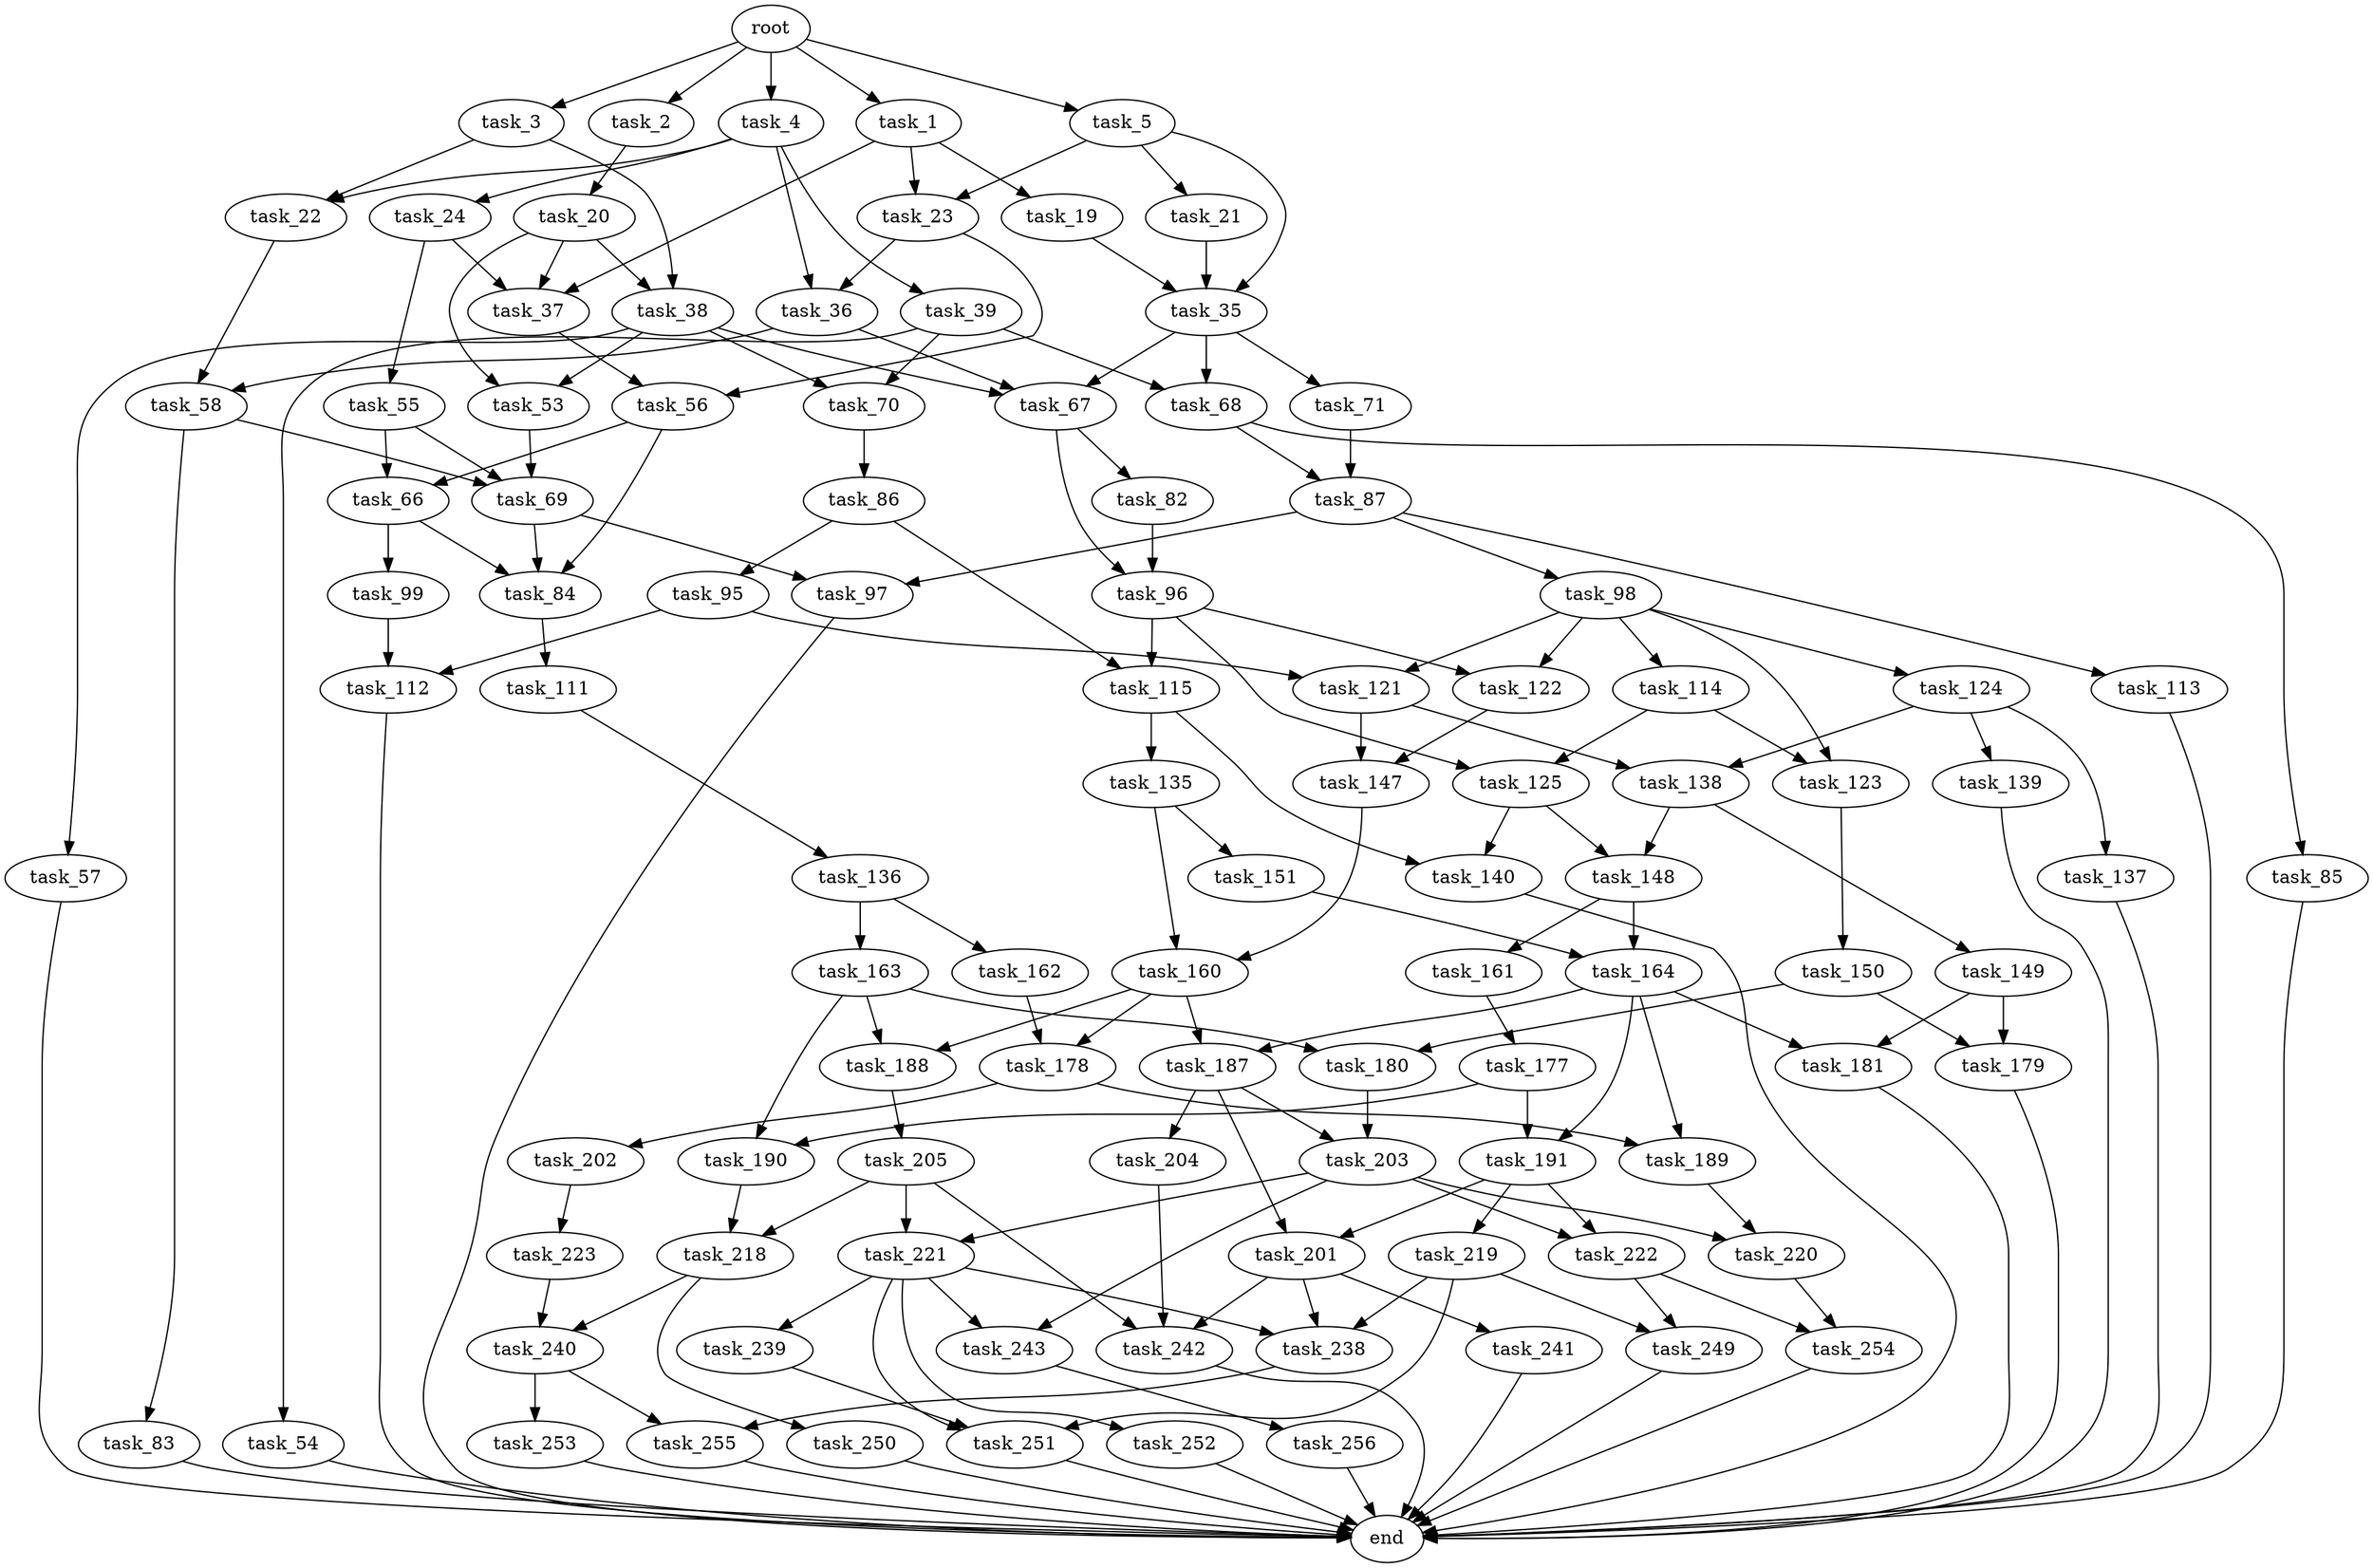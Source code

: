 digraph G {
  root [size="0.000000"];
  task_1 [size="2458433433.000000"];
  task_2 [size="18053660741.000000"];
  task_3 [size="28991029248.000000"];
  task_4 [size="17098942684.000000"];
  task_5 [size="134217728000.000000"];
  task_19 [size="818846504450.000000"];
  task_23 [size="207047947735.000000"];
  task_37 [size="28991029248.000000"];
  task_20 [size="474001330005.000000"];
  task_22 [size="974785944015.000000"];
  task_38 [size="766358878.000000"];
  task_24 [size="8589934592.000000"];
  task_36 [size="368293445632.000000"];
  task_39 [size="13437458416.000000"];
  task_21 [size="18229229248.000000"];
  task_35 [size="1069658054444.000000"];
  task_53 [size="30404771383.000000"];
  task_58 [size="1714368642.000000"];
  task_56 [size="1156321377.000000"];
  task_55 [size="782757789696.000000"];
  task_67 [size="11329486762.000000"];
  task_68 [size="3082082556.000000"];
  task_71 [size="368293445632.000000"];
  task_57 [size="28991029248.000000"];
  task_70 [size="368293445632.000000"];
  task_54 [size="549755813888.000000"];
  task_69 [size="59984962218.000000"];
  end [size="0.000000"];
  task_66 [size="38096641961.000000"];
  task_84 [size="181767520252.000000"];
  task_83 [size="231928233984.000000"];
  task_99 [size="1163247987.000000"];
  task_82 [size="368293445632.000000"];
  task_96 [size="4011999684.000000"];
  task_85 [size="398201953330.000000"];
  task_87 [size="15259776732.000000"];
  task_97 [size="368293445632.000000"];
  task_86 [size="368293445632.000000"];
  task_111 [size="547088506291.000000"];
  task_95 [size="351106641393.000000"];
  task_115 [size="68719476736.000000"];
  task_98 [size="13371049425.000000"];
  task_113 [size="25648753731.000000"];
  task_112 [size="45352124434.000000"];
  task_121 [size="1073741824000.000000"];
  task_122 [size="25165897297.000000"];
  task_125 [size="12339130001.000000"];
  task_114 [size="28991029248.000000"];
  task_123 [size="11180771217.000000"];
  task_124 [size="34485984341.000000"];
  task_136 [size="134217728000.000000"];
  task_135 [size="862676963340.000000"];
  task_140 [size="190346542452.000000"];
  task_138 [size="10695177714.000000"];
  task_147 [size="253884807455.000000"];
  task_150 [size="101629979995.000000"];
  task_137 [size="1628742720.000000"];
  task_139 [size="80667834006.000000"];
  task_148 [size="33774804706.000000"];
  task_151 [size="1073741824000.000000"];
  task_160 [size="28991029248.000000"];
  task_162 [size="839269081.000000"];
  task_163 [size="159613291439.000000"];
  task_149 [size="1598420762.000000"];
  task_161 [size="67101684272.000000"];
  task_164 [size="231928233984.000000"];
  task_179 [size="631768961750.000000"];
  task_181 [size="368293445632.000000"];
  task_180 [size="1039095776.000000"];
  task_178 [size="139017792153.000000"];
  task_187 [size="13886778983.000000"];
  task_188 [size="167046064104.000000"];
  task_177 [size="8589934592.000000"];
  task_190 [size="8589934592.000000"];
  task_189 [size="549755813888.000000"];
  task_191 [size="1120213642.000000"];
  task_202 [size="2563877706.000000"];
  task_203 [size="8589934592.000000"];
  task_201 [size="2567085600.000000"];
  task_204 [size="368293445632.000000"];
  task_205 [size="15840119855.000000"];
  task_220 [size="782757789696.000000"];
  task_218 [size="52890609852.000000"];
  task_219 [size="6798643120.000000"];
  task_222 [size="166225593092.000000"];
  task_238 [size="8589934592.000000"];
  task_241 [size="282701985852.000000"];
  task_242 [size="488929226698.000000"];
  task_223 [size="782757789696.000000"];
  task_221 [size="1588187915.000000"];
  task_243 [size="8589934592.000000"];
  task_240 [size="1073741824000.000000"];
  task_250 [size="65591806618.000000"];
  task_249 [size="21527896492.000000"];
  task_251 [size="68719476736.000000"];
  task_254 [size="28991029248.000000"];
  task_239 [size="12572621066.000000"];
  task_252 [size="1080300885502.000000"];
  task_255 [size="1073741824000.000000"];
  task_253 [size="549755813888.000000"];
  task_256 [size="18382675880.000000"];

  root -> task_1 [size="1.000000"];
  root -> task_2 [size="1.000000"];
  root -> task_3 [size="1.000000"];
  root -> task_4 [size="1.000000"];
  root -> task_5 [size="1.000000"];
  task_1 -> task_19 [size="301989888.000000"];
  task_1 -> task_23 [size="301989888.000000"];
  task_1 -> task_37 [size="301989888.000000"];
  task_2 -> task_20 [size="838860800.000000"];
  task_3 -> task_22 [size="75497472.000000"];
  task_3 -> task_38 [size="75497472.000000"];
  task_4 -> task_22 [size="411041792.000000"];
  task_4 -> task_24 [size="411041792.000000"];
  task_4 -> task_36 [size="411041792.000000"];
  task_4 -> task_39 [size="411041792.000000"];
  task_5 -> task_21 [size="209715200.000000"];
  task_5 -> task_23 [size="209715200.000000"];
  task_5 -> task_35 [size="209715200.000000"];
  task_19 -> task_35 [size="838860800.000000"];
  task_23 -> task_36 [size="679477248.000000"];
  task_23 -> task_56 [size="679477248.000000"];
  task_37 -> task_56 [size="75497472.000000"];
  task_20 -> task_37 [size="679477248.000000"];
  task_20 -> task_38 [size="679477248.000000"];
  task_20 -> task_53 [size="679477248.000000"];
  task_22 -> task_58 [size="838860800.000000"];
  task_38 -> task_53 [size="33554432.000000"];
  task_38 -> task_57 [size="33554432.000000"];
  task_38 -> task_67 [size="33554432.000000"];
  task_38 -> task_70 [size="33554432.000000"];
  task_24 -> task_37 [size="33554432.000000"];
  task_24 -> task_55 [size="33554432.000000"];
  task_36 -> task_58 [size="411041792.000000"];
  task_36 -> task_67 [size="411041792.000000"];
  task_39 -> task_54 [size="536870912.000000"];
  task_39 -> task_68 [size="536870912.000000"];
  task_39 -> task_70 [size="536870912.000000"];
  task_21 -> task_35 [size="679477248.000000"];
  task_35 -> task_67 [size="838860800.000000"];
  task_35 -> task_68 [size="838860800.000000"];
  task_35 -> task_71 [size="838860800.000000"];
  task_53 -> task_69 [size="33554432.000000"];
  task_58 -> task_69 [size="33554432.000000"];
  task_58 -> task_83 [size="33554432.000000"];
  task_56 -> task_66 [size="75497472.000000"];
  task_56 -> task_84 [size="75497472.000000"];
  task_55 -> task_66 [size="679477248.000000"];
  task_55 -> task_69 [size="679477248.000000"];
  task_67 -> task_82 [size="209715200.000000"];
  task_67 -> task_96 [size="209715200.000000"];
  task_68 -> task_85 [size="209715200.000000"];
  task_68 -> task_87 [size="209715200.000000"];
  task_71 -> task_87 [size="411041792.000000"];
  task_57 -> end [size="1.000000"];
  task_70 -> task_86 [size="411041792.000000"];
  task_54 -> end [size="1.000000"];
  task_69 -> task_84 [size="209715200.000000"];
  task_69 -> task_97 [size="209715200.000000"];
  task_66 -> task_84 [size="679477248.000000"];
  task_66 -> task_99 [size="679477248.000000"];
  task_84 -> task_111 [size="209715200.000000"];
  task_83 -> end [size="1.000000"];
  task_99 -> task_112 [size="33554432.000000"];
  task_82 -> task_96 [size="411041792.000000"];
  task_96 -> task_115 [size="75497472.000000"];
  task_96 -> task_122 [size="75497472.000000"];
  task_96 -> task_125 [size="75497472.000000"];
  task_85 -> end [size="1.000000"];
  task_87 -> task_97 [size="536870912.000000"];
  task_87 -> task_98 [size="536870912.000000"];
  task_87 -> task_113 [size="536870912.000000"];
  task_97 -> end [size="1.000000"];
  task_86 -> task_95 [size="411041792.000000"];
  task_86 -> task_115 [size="411041792.000000"];
  task_111 -> task_136 [size="411041792.000000"];
  task_95 -> task_112 [size="411041792.000000"];
  task_95 -> task_121 [size="411041792.000000"];
  task_115 -> task_135 [size="134217728.000000"];
  task_115 -> task_140 [size="134217728.000000"];
  task_98 -> task_114 [size="411041792.000000"];
  task_98 -> task_121 [size="411041792.000000"];
  task_98 -> task_122 [size="411041792.000000"];
  task_98 -> task_123 [size="411041792.000000"];
  task_98 -> task_124 [size="411041792.000000"];
  task_113 -> end [size="1.000000"];
  task_112 -> end [size="1.000000"];
  task_121 -> task_138 [size="838860800.000000"];
  task_121 -> task_147 [size="838860800.000000"];
  task_122 -> task_147 [size="838860800.000000"];
  task_125 -> task_140 [size="33554432.000000"];
  task_125 -> task_148 [size="33554432.000000"];
  task_114 -> task_123 [size="75497472.000000"];
  task_114 -> task_125 [size="75497472.000000"];
  task_123 -> task_150 [size="411041792.000000"];
  task_124 -> task_137 [size="838860800.000000"];
  task_124 -> task_138 [size="838860800.000000"];
  task_124 -> task_139 [size="838860800.000000"];
  task_136 -> task_162 [size="209715200.000000"];
  task_136 -> task_163 [size="209715200.000000"];
  task_135 -> task_151 [size="838860800.000000"];
  task_135 -> task_160 [size="838860800.000000"];
  task_140 -> end [size="1.000000"];
  task_138 -> task_148 [size="679477248.000000"];
  task_138 -> task_149 [size="679477248.000000"];
  task_147 -> task_160 [size="679477248.000000"];
  task_150 -> task_179 [size="75497472.000000"];
  task_150 -> task_180 [size="75497472.000000"];
  task_137 -> end [size="1.000000"];
  task_139 -> end [size="1.000000"];
  task_148 -> task_161 [size="838860800.000000"];
  task_148 -> task_164 [size="838860800.000000"];
  task_151 -> task_164 [size="838860800.000000"];
  task_160 -> task_178 [size="75497472.000000"];
  task_160 -> task_187 [size="75497472.000000"];
  task_160 -> task_188 [size="75497472.000000"];
  task_162 -> task_178 [size="75497472.000000"];
  task_163 -> task_180 [size="209715200.000000"];
  task_163 -> task_188 [size="209715200.000000"];
  task_163 -> task_190 [size="209715200.000000"];
  task_149 -> task_179 [size="134217728.000000"];
  task_149 -> task_181 [size="134217728.000000"];
  task_161 -> task_177 [size="75497472.000000"];
  task_164 -> task_181 [size="301989888.000000"];
  task_164 -> task_187 [size="301989888.000000"];
  task_164 -> task_189 [size="301989888.000000"];
  task_164 -> task_191 [size="301989888.000000"];
  task_179 -> end [size="1.000000"];
  task_181 -> end [size="1.000000"];
  task_180 -> task_203 [size="33554432.000000"];
  task_178 -> task_189 [size="209715200.000000"];
  task_178 -> task_202 [size="209715200.000000"];
  task_187 -> task_201 [size="411041792.000000"];
  task_187 -> task_203 [size="411041792.000000"];
  task_187 -> task_204 [size="411041792.000000"];
  task_188 -> task_205 [size="679477248.000000"];
  task_177 -> task_190 [size="33554432.000000"];
  task_177 -> task_191 [size="33554432.000000"];
  task_190 -> task_218 [size="33554432.000000"];
  task_189 -> task_220 [size="536870912.000000"];
  task_191 -> task_201 [size="75497472.000000"];
  task_191 -> task_219 [size="75497472.000000"];
  task_191 -> task_222 [size="75497472.000000"];
  task_202 -> task_223 [size="134217728.000000"];
  task_203 -> task_220 [size="33554432.000000"];
  task_203 -> task_221 [size="33554432.000000"];
  task_203 -> task_222 [size="33554432.000000"];
  task_203 -> task_243 [size="33554432.000000"];
  task_201 -> task_238 [size="209715200.000000"];
  task_201 -> task_241 [size="209715200.000000"];
  task_201 -> task_242 [size="209715200.000000"];
  task_204 -> task_242 [size="411041792.000000"];
  task_205 -> task_218 [size="679477248.000000"];
  task_205 -> task_221 [size="679477248.000000"];
  task_205 -> task_242 [size="679477248.000000"];
  task_220 -> task_254 [size="679477248.000000"];
  task_218 -> task_240 [size="134217728.000000"];
  task_218 -> task_250 [size="134217728.000000"];
  task_219 -> task_238 [size="209715200.000000"];
  task_219 -> task_249 [size="209715200.000000"];
  task_219 -> task_251 [size="209715200.000000"];
  task_222 -> task_249 [size="536870912.000000"];
  task_222 -> task_254 [size="536870912.000000"];
  task_238 -> task_255 [size="33554432.000000"];
  task_241 -> end [size="1.000000"];
  task_242 -> end [size="1.000000"];
  task_223 -> task_240 [size="679477248.000000"];
  task_221 -> task_238 [size="75497472.000000"];
  task_221 -> task_239 [size="75497472.000000"];
  task_221 -> task_243 [size="75497472.000000"];
  task_221 -> task_251 [size="75497472.000000"];
  task_221 -> task_252 [size="75497472.000000"];
  task_243 -> task_256 [size="33554432.000000"];
  task_240 -> task_253 [size="838860800.000000"];
  task_240 -> task_255 [size="838860800.000000"];
  task_250 -> end [size="1.000000"];
  task_249 -> end [size="1.000000"];
  task_251 -> end [size="1.000000"];
  task_254 -> end [size="1.000000"];
  task_239 -> task_251 [size="209715200.000000"];
  task_252 -> end [size="1.000000"];
  task_255 -> end [size="1.000000"];
  task_253 -> end [size="1.000000"];
  task_256 -> end [size="1.000000"];
}
